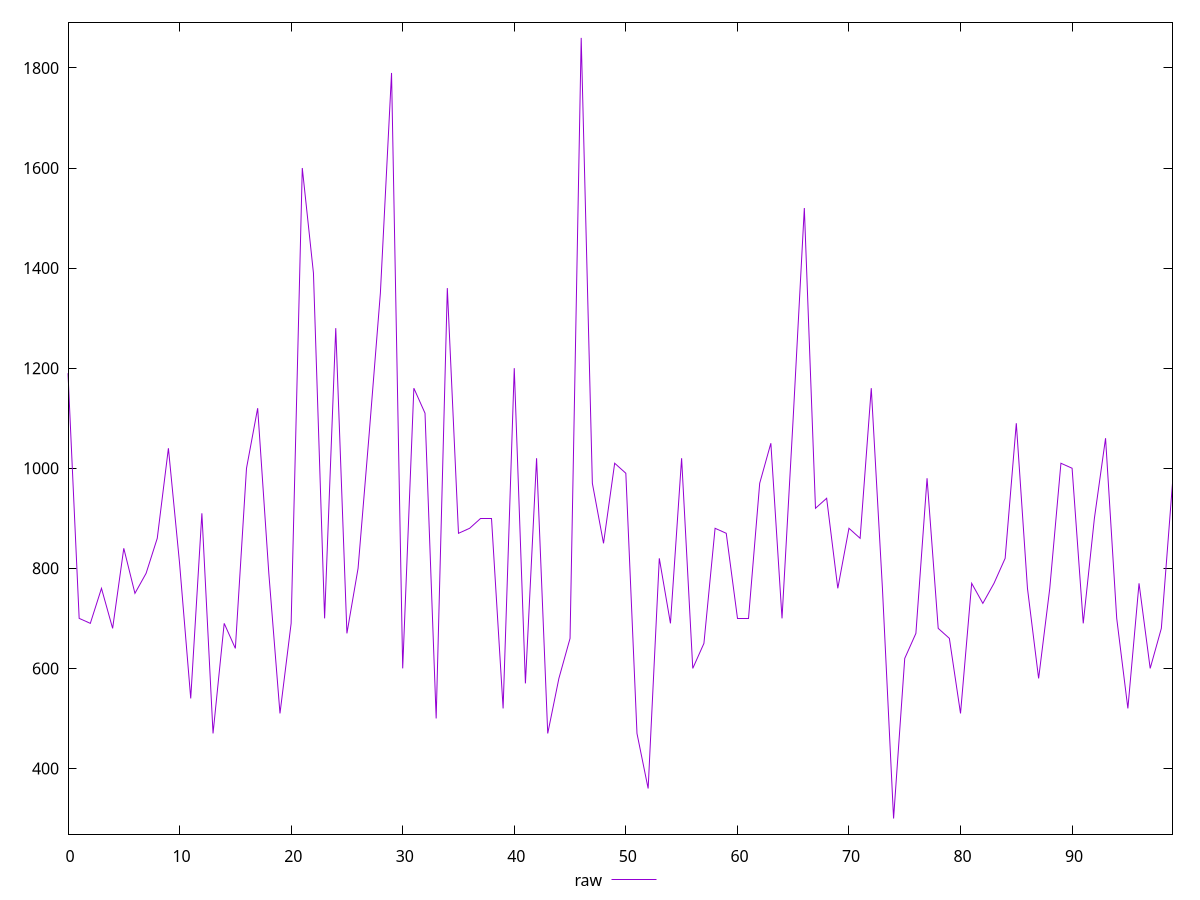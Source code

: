 reset

$raw <<EOF
0 1190
1 700
2 690
3 760
4 680
5 840
6 750
7 790
8 860
9 1040
10 810
11 540
12 910
13 470
14 690
15 640
16 1000
17 1120
18 790
19 510
20 690
21 1600
22 1390
23 700
24 1280
25 670
26 800
27 1070
28 1350
29 1790
30 600
31 1160
32 1110
33 500
34 1360
35 870
36 880
37 900
38 900
39 520
40 1200
41 570
42 1020
43 470
44 580
45 660
46 1860
47 970
48 850
49 1010
50 990
51 470
52 360
53 820
54 690
55 1020
56 600
57 650
58 880
59 870
60 700
61 700
62 970
63 1050
64 700
65 1100
66 1520
67 920
68 940
69 760
70 880
71 860
72 1160
73 760
74 300
75 620
76 670
77 980
78 680
79 660
80 510
81 770
82 730
83 770
84 820
85 1090
86 760
87 580
88 760
89 1010
90 1000
91 690
92 900
93 1060
94 700
95 520
96 770
97 600
98 680
99 970
EOF

set key outside below
set xrange [0:99]
set yrange [268.8:1891.2]
set trange [268.8:1891.2]
set terminal svg size 640, 500 enhanced background rgb 'white'
set output "report_00015_2021-02-09T16-11-33.973Z/uses-http2/samples/pages+cached+noadtech/raw/values.svg"

plot $raw title "raw" with line

reset
